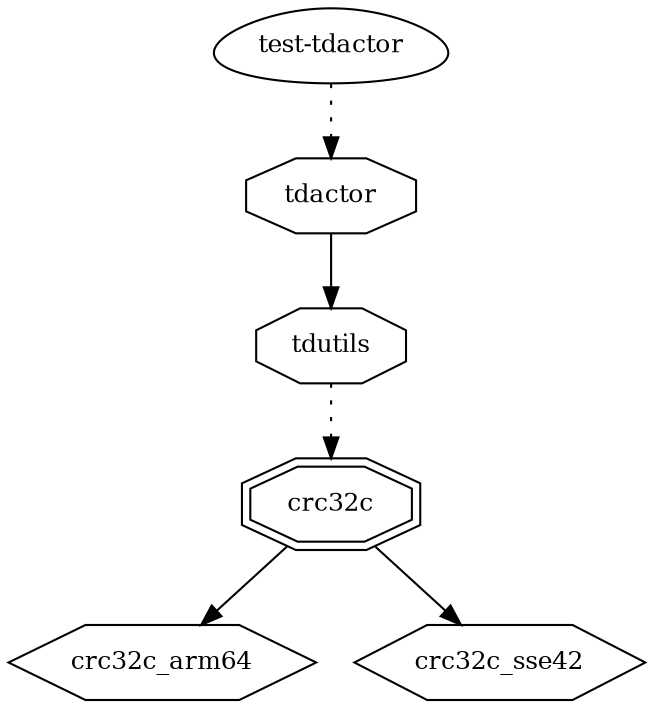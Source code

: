 digraph "test-tdactor" {
node [
  fontsize = "12"
];
    "node117" [ label = "test-tdactor", shape = egg ];
    "node4" [ label = "tdactor", shape = octagon ];
    "node117" -> "node4" [ style = dotted ] // test-tdactor -> tdactor
    "node5" [ label = "tdutils", shape = octagon ];
    "node4" -> "node5"  // tdactor -> tdutils
    "node6" [ label = "crc32c", shape = doubleoctagon ];
    "node5" -> "node6" [ style = dotted ] // tdutils -> crc32c
    "node7" [ label = "crc32c_arm64", shape = hexagon ];
    "node6" -> "node7"  // crc32c -> crc32c_arm64
    "node8" [ label = "crc32c_sse42", shape = hexagon ];
    "node6" -> "node8"  // crc32c -> crc32c_sse42
}
